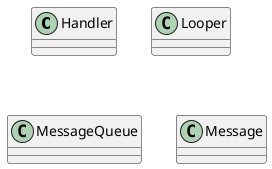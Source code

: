 @startuml

class Handler
class Looper
class MessageQueue
class Message

'Message <.. MessageQueue
'Handler *-- Looper
'Handler *-- MessageQueue
'Handler *-- Message



@enduml
